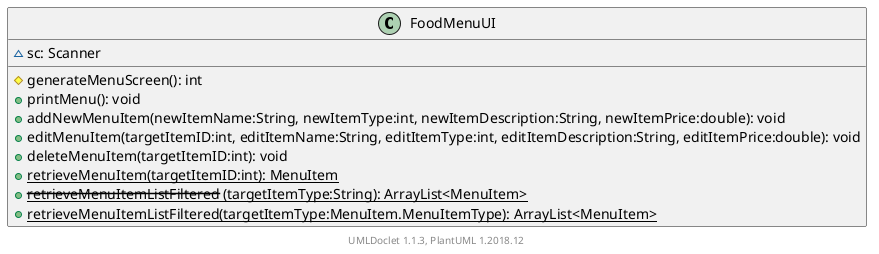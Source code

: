 @startuml

    class FoodMenuUI [[../sg/edu/ntu/scse/cz2002/ui/FoodMenuUI.html]] {
        ~sc: Scanner
        #generateMenuScreen(): int
        +printMenu(): void
        +addNewMenuItem(newItemName:String, newItemType:int, newItemDescription:String, newItemPrice:double): void
        +editMenuItem(targetItemID:int, editItemName:String, editItemType:int, editItemDescription:String, editItemPrice:double): void
        +deleteMenuItem(targetItemID:int): void
        {static} +retrieveMenuItem(targetItemID:int): MenuItem
        {static} + --retrieveMenuItemListFiltered-- (targetItemType:String): ArrayList<MenuItem>
        {static} +retrieveMenuItemListFiltered(targetItemType:MenuItem.MenuItemType): ArrayList<MenuItem>
    }


    center footer UMLDoclet 1.1.3, PlantUML 1.2018.12
@enduml
